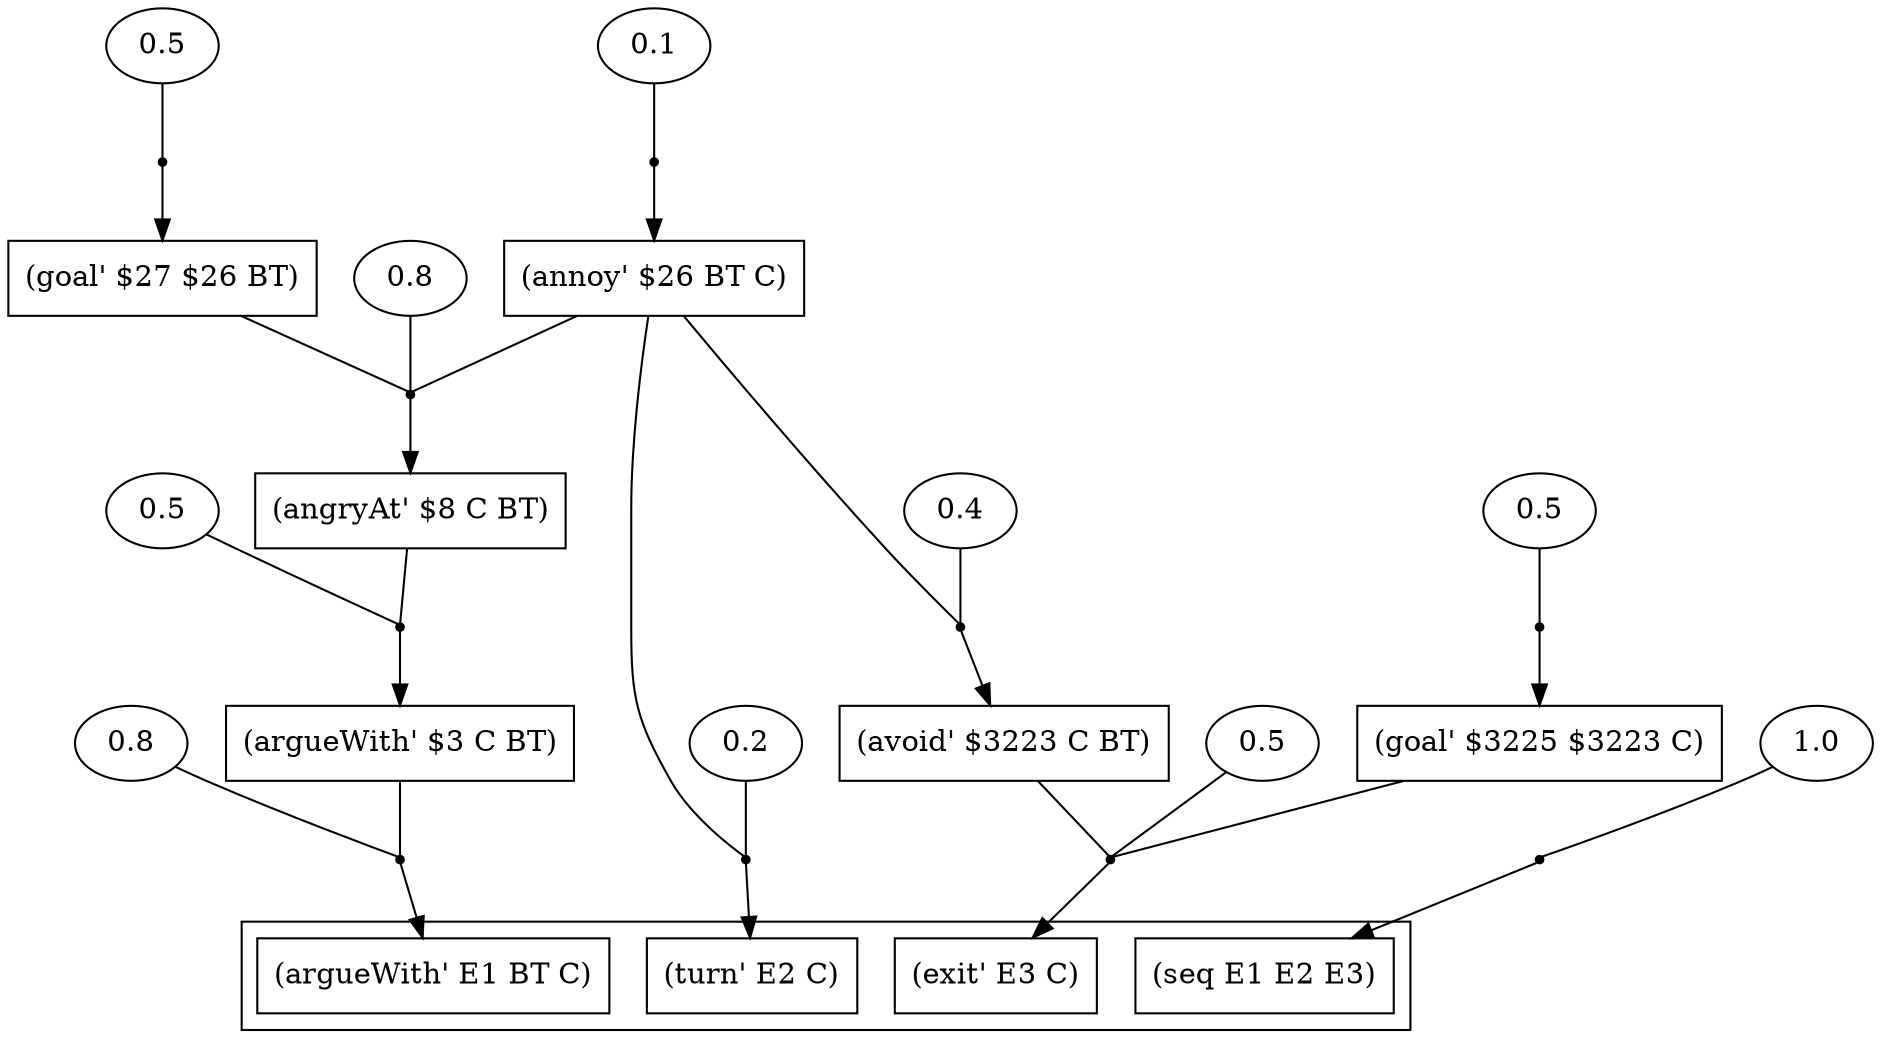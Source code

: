 digraph proof {
 graph [rankdir="TB"]
  e0 [label="0.8"];
  e1 [label="0.5"];
  e2 [label="0.8"];
  e3 [label="0.1"];
  e4 [label="0.5"];
  e5 [label="0.2"];
  e6 [label="0.5"];
  e7 [label="0.4"];
  e8 [label="0.5"];
  e9 [label="1.0"];
  i0 [shape=box label="(argueWith' $3 C BT)"];
  i1 [shape=box label="(angryAt' $8 C BT)"];
  i2 [shape=box label="(annoy' $26 BT C)"];
  i3 [shape=box label="(goal' $27 $26 BT)"];
  i4 [shape=box label="(avoid' $3223 C BT)"];
  i5 [shape=box label="(goal' $3225 $3223 C)"];
  r0 [shape=point];
  r0 -> o0
  i0 -> r0 [arrowhead=none]
  e0 -> r0 [arrowhead=none]
  r1 [shape=point];
  r1 -> i0
  i1 -> r1 [arrowhead=none]
  e1 -> r1 [arrowhead=none]
  r2 [shape=point];
  r2 -> i1
  i2 -> r2 [arrowhead=none]
  i3 -> r2 [arrowhead=none]
  e2 -> r2 [arrowhead=none]
  r3 [shape=point];
  r3 -> i2
  e3 -> r3 [arrowhead=none]
  r4 [shape=point];
  r4 -> i3
  e4 -> r4 [arrowhead=none]
  r5 [shape=point];
  r5 -> o1
  i2 -> r5 [arrowhead=none]
  e5 -> r5 [arrowhead=none]
  r6 [shape=point];
  r6 -> o2
  i4 -> r6 [arrowhead=none]
  i5 -> r6 [arrowhead=none]
  e6 -> r6 [arrowhead=none]
  r7 [shape=point];
  r7 -> i4
  i2 -> r7 [arrowhead=none]
  e7 -> r7 [arrowhead=none]
  r8 [shape=point];
  r8 -> i5
  e8 -> r8 [arrowhead=none]
  r9 [shape=point];
  r9 -> o3
  e9 -> r9 [arrowhead=none]
 subgraph cluster {  o0 [shape=box label="(argueWith' E1 BT C)"];
  o1 [shape=box label="(turn' E2 C)"];
  o2 [shape=box label="(exit' E3 C)"];
  o3 [shape=box label="(seq E1 E2 E3)"];
 }
}

